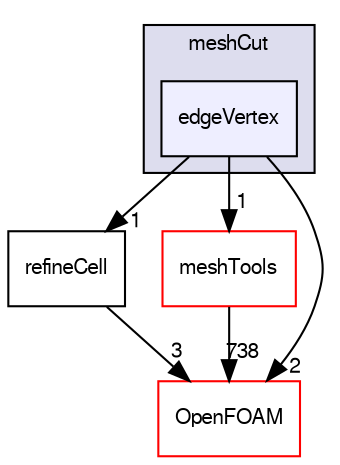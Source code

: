 digraph "src/dynamicMesh/meshCut/edgeVertex" {
  bgcolor=transparent;
  compound=true
  node [ fontsize="10", fontname="FreeSans"];
  edge [ labelfontsize="10", labelfontname="FreeSans"];
  subgraph clusterdir_9d5336f012de1459bf0f96ab97c17717 {
    graph [ bgcolor="#ddddee", pencolor="black", label="meshCut" fontname="FreeSans", fontsize="10", URL="dir_9d5336f012de1459bf0f96ab97c17717.html"]
  dir_bf6b8f75389c5096510d5e68423b9ccd [shape=box, label="edgeVertex", style="filled", fillcolor="#eeeeff", pencolor="black", URL="dir_bf6b8f75389c5096510d5e68423b9ccd.html"];
  }
  dir_3380fabc95568e57441e7fe9d1d7d947 [shape=box label="refineCell" URL="dir_3380fabc95568e57441e7fe9d1d7d947.html"];
  dir_ae30ad0bef50cf391b24c614251bb9fd [shape=box label="meshTools" color="red" URL="dir_ae30ad0bef50cf391b24c614251bb9fd.html"];
  dir_c5473ff19b20e6ec4dfe5c310b3778a8 [shape=box label="OpenFOAM" color="red" URL="dir_c5473ff19b20e6ec4dfe5c310b3778a8.html"];
  dir_3380fabc95568e57441e7fe9d1d7d947->dir_c5473ff19b20e6ec4dfe5c310b3778a8 [headlabel="3", labeldistance=1.5 headhref="dir_000680_001732.html"];
  dir_ae30ad0bef50cf391b24c614251bb9fd->dir_c5473ff19b20e6ec4dfe5c310b3778a8 [headlabel="738", labeldistance=1.5 headhref="dir_001586_001732.html"];
  dir_bf6b8f75389c5096510d5e68423b9ccd->dir_3380fabc95568e57441e7fe9d1d7d947 [headlabel="1", labeldistance=1.5 headhref="dir_000672_000680.html"];
  dir_bf6b8f75389c5096510d5e68423b9ccd->dir_ae30ad0bef50cf391b24c614251bb9fd [headlabel="1", labeldistance=1.5 headhref="dir_000672_001586.html"];
  dir_bf6b8f75389c5096510d5e68423b9ccd->dir_c5473ff19b20e6ec4dfe5c310b3778a8 [headlabel="2", labeldistance=1.5 headhref="dir_000672_001732.html"];
}
